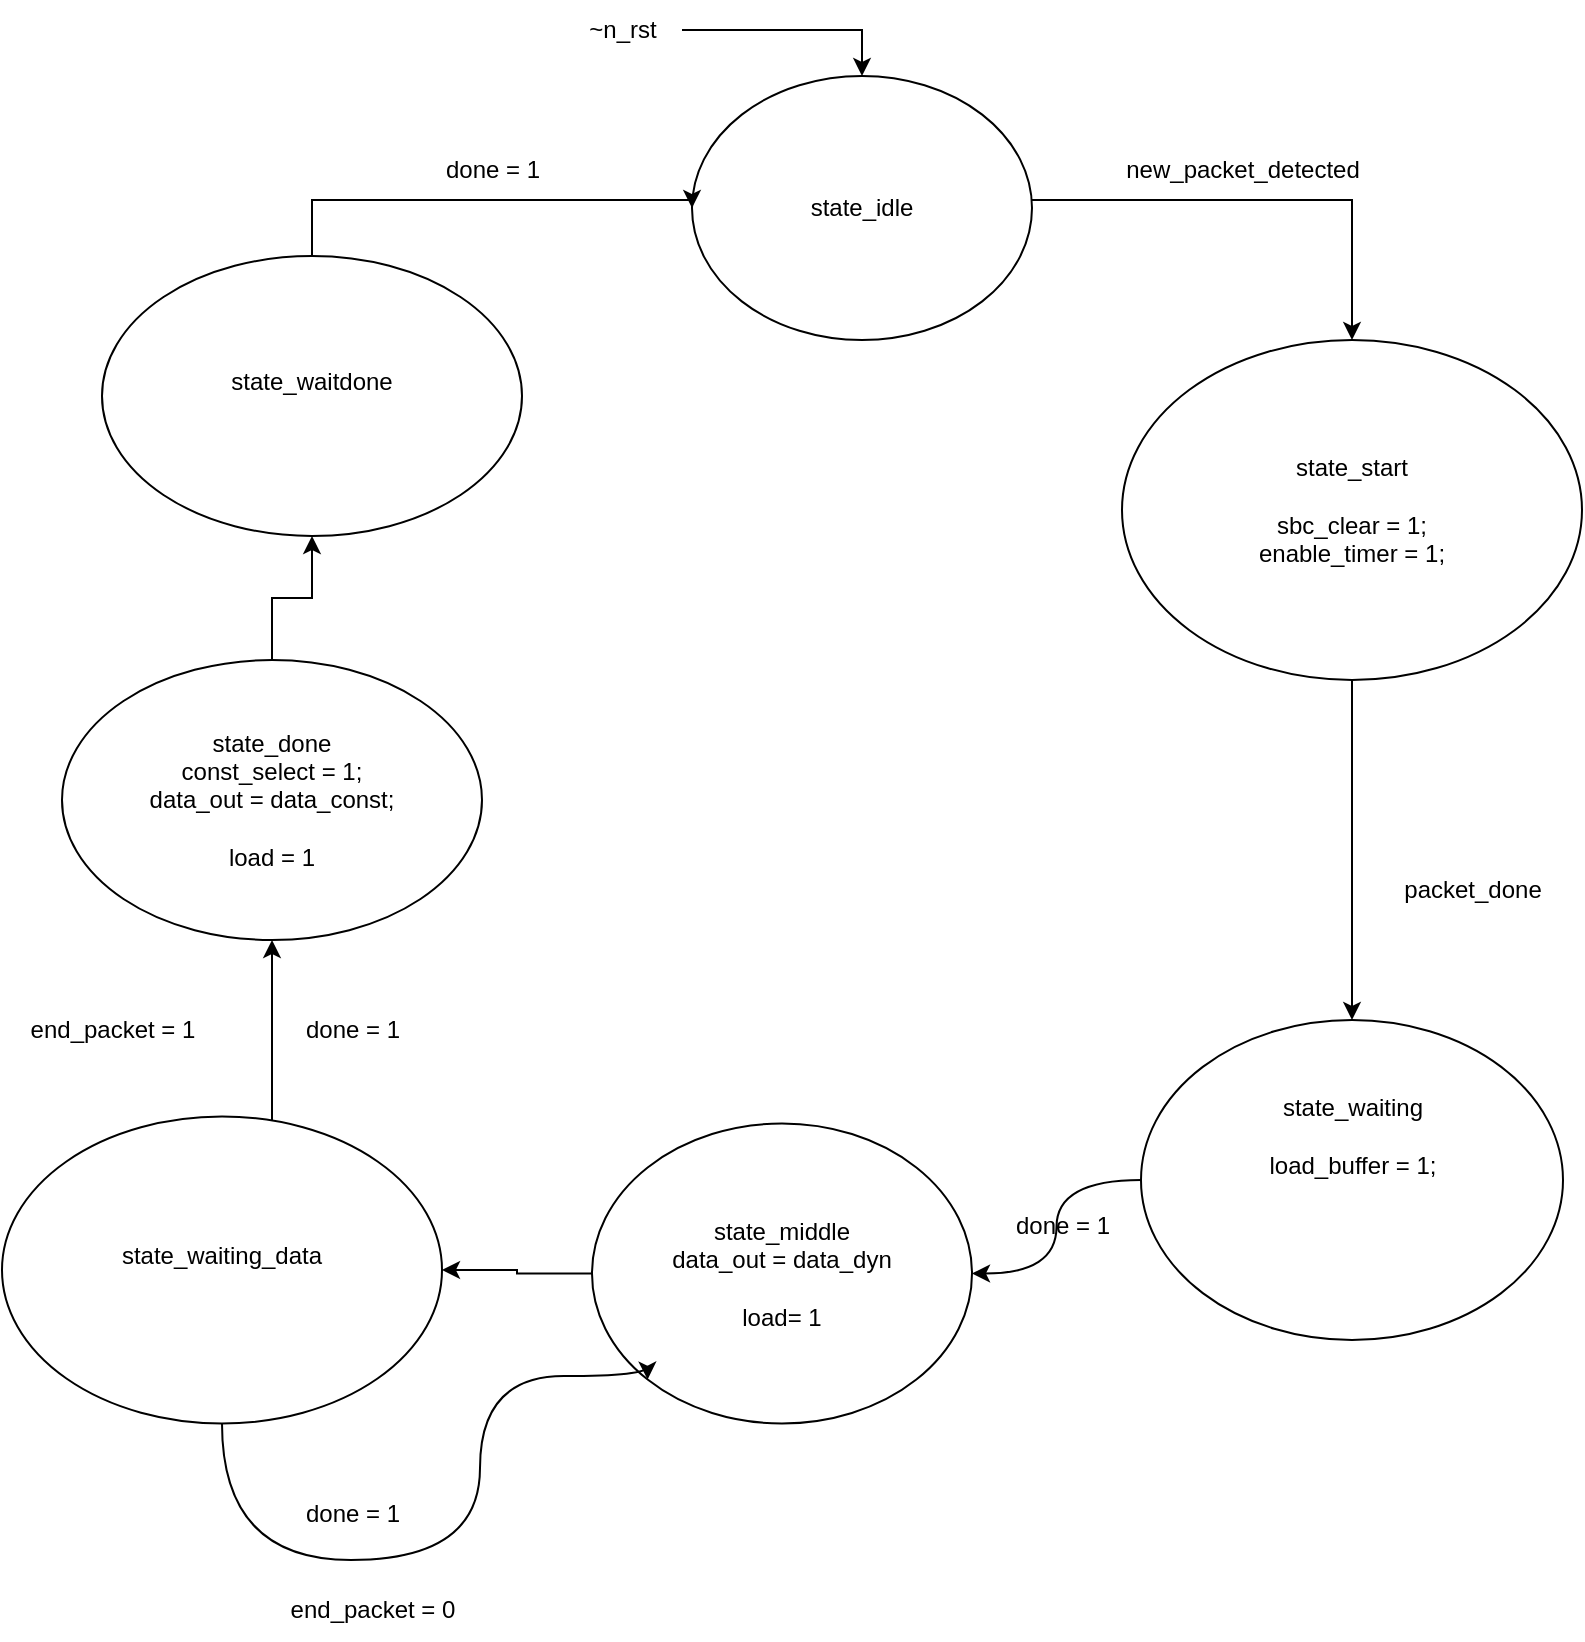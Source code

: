 <mxfile version="26.0.15">
  <diagram name="Page-1" id="uz-ISEkMkpy3JlYTRd4P">
    <mxGraphModel dx="3124" dy="840" grid="1" gridSize="10" guides="1" tooltips="1" connect="1" arrows="1" fold="1" page="1" pageScale="1" pageWidth="850" pageHeight="1100" math="0" shadow="0">
      <root>
        <mxCell id="0" />
        <mxCell id="1" parent="0" />
        <mxCell id="TmYf55Ae-JYS25pkBuSo-2" style="edgeStyle=orthogonalEdgeStyle;rounded=0;orthogonalLoop=1;jettySize=auto;html=1;entryX=0.5;entryY=0;entryDx=0;entryDy=0;verticalAlign=top;" edge="1" parent="1" source="TmYf55Ae-JYS25pkBuSo-3" target="TmYf55Ae-JYS25pkBuSo-5">
          <mxGeometry relative="1" as="geometry">
            <Array as="points">
              <mxPoint x="-385" y="130" />
            </Array>
          </mxGeometry>
        </mxCell>
        <mxCell id="TmYf55Ae-JYS25pkBuSo-3" value="state_idle" style="ellipse;whiteSpace=wrap;html=1;" vertex="1" parent="1">
          <mxGeometry x="-715" y="68" width="170" height="132" as="geometry" />
        </mxCell>
        <mxCell id="TmYf55Ae-JYS25pkBuSo-27" style="edgeStyle=orthogonalEdgeStyle;rounded=0;orthogonalLoop=1;jettySize=auto;html=1;exitX=0.5;exitY=1;exitDx=0;exitDy=0;entryX=0.5;entryY=0;entryDx=0;entryDy=0;" edge="1" parent="1" source="TmYf55Ae-JYS25pkBuSo-5" target="TmYf55Ae-JYS25pkBuSo-15">
          <mxGeometry relative="1" as="geometry" />
        </mxCell>
        <mxCell id="TmYf55Ae-JYS25pkBuSo-5" value="&lt;div&gt;state_start&lt;/div&gt;&lt;div&gt;&lt;br&gt;&lt;/div&gt;&lt;div&gt;sbc_clear = 1;&lt;/div&gt;&lt;div&gt;enable_timer = 1;&lt;/div&gt;" style="ellipse;whiteSpace=wrap;html=1;verticalAlign=middle;" vertex="1" parent="1">
          <mxGeometry x="-500" y="200" width="230" height="170" as="geometry" />
        </mxCell>
        <mxCell id="TmYf55Ae-JYS25pkBuSo-6" value="new_packet_detected" style="text;html=1;align=center;verticalAlign=middle;resizable=0;points=[];autosize=1;strokeColor=none;fillColor=none;" vertex="1" parent="1">
          <mxGeometry x="-510" y="100" width="140" height="30" as="geometry" />
        </mxCell>
        <mxCell id="TmYf55Ae-JYS25pkBuSo-7" style="edgeStyle=orthogonalEdgeStyle;rounded=0;orthogonalLoop=1;jettySize=auto;html=1;entryX=0.5;entryY=0;entryDx=0;entryDy=0;" edge="1" parent="1" source="TmYf55Ae-JYS25pkBuSo-8" target="TmYf55Ae-JYS25pkBuSo-3">
          <mxGeometry relative="1" as="geometry" />
        </mxCell>
        <mxCell id="TmYf55Ae-JYS25pkBuSo-8" value="~n_rst" style="text;html=1;align=center;verticalAlign=middle;resizable=0;points=[];autosize=1;strokeColor=none;fillColor=none;" vertex="1" parent="1">
          <mxGeometry x="-780" y="30" width="60" height="30" as="geometry" />
        </mxCell>
        <mxCell id="TmYf55Ae-JYS25pkBuSo-9" style="edgeStyle=orthogonalEdgeStyle;rounded=0;orthogonalLoop=1;jettySize=auto;html=1;entryX=1;entryY=0.5;entryDx=0;entryDy=0;" edge="1" parent="1" source="TmYf55Ae-JYS25pkBuSo-10" target="TmYf55Ae-JYS25pkBuSo-22">
          <mxGeometry relative="1" as="geometry" />
        </mxCell>
        <mxCell id="TmYf55Ae-JYS25pkBuSo-10" value="&lt;div&gt;state_middle&lt;/div&gt;&lt;div&gt;data_out = data_dyn&lt;/div&gt;&lt;div&gt;&lt;br&gt;&lt;/div&gt;&lt;div&gt;load= 1&lt;/div&gt;" style="ellipse;whiteSpace=wrap;html=1;verticalAlign=middle;" vertex="1" parent="1">
          <mxGeometry x="-765" y="591.75" width="190" height="150" as="geometry" />
        </mxCell>
        <mxCell id="TmYf55Ae-JYS25pkBuSo-11" value="end_packet = 1" style="text;html=1;align=center;verticalAlign=middle;resizable=0;points=[];autosize=1;strokeColor=none;fillColor=none;" vertex="1" parent="1">
          <mxGeometry x="-1060" y="530" width="110" height="30" as="geometry" />
        </mxCell>
        <mxCell id="TmYf55Ae-JYS25pkBuSo-12" style="edgeStyle=orthogonalEdgeStyle;rounded=0;orthogonalLoop=1;jettySize=auto;html=1;entryX=0.5;entryY=1;entryDx=0;entryDy=0;" edge="1" parent="1" source="TmYf55Ae-JYS25pkBuSo-13" target="TmYf55Ae-JYS25pkBuSo-17">
          <mxGeometry relative="1" as="geometry" />
        </mxCell>
        <mxCell id="TmYf55Ae-JYS25pkBuSo-13" value="&lt;div&gt;state_done&lt;/div&gt;&lt;div&gt;const_select = 1;&lt;/div&gt;&lt;div&gt;data_out = data_const;&lt;/div&gt;&lt;div&gt;&lt;br&gt;&lt;/div&gt;&lt;div&gt;load = 1&lt;/div&gt;" style="ellipse;whiteSpace=wrap;html=1;" vertex="1" parent="1">
          <mxGeometry x="-1030" y="360" width="210" height="140" as="geometry" />
        </mxCell>
        <mxCell id="TmYf55Ae-JYS25pkBuSo-14" style="edgeStyle=orthogonalEdgeStyle;rounded=0;orthogonalLoop=1;jettySize=auto;html=1;exitX=0;exitY=0.5;exitDx=0;exitDy=0;entryX=1;entryY=0.5;entryDx=0;entryDy=0;curved=1;" edge="1" parent="1" source="TmYf55Ae-JYS25pkBuSo-15" target="TmYf55Ae-JYS25pkBuSo-10">
          <mxGeometry relative="1" as="geometry" />
        </mxCell>
        <mxCell id="TmYf55Ae-JYS25pkBuSo-15" value="&lt;div&gt;state_waiting&lt;/div&gt;&lt;div&gt;&lt;br&gt;&lt;/div&gt;&lt;div&gt;load_buffer = 1;&lt;/div&gt;&lt;div&gt;&lt;br&gt;&lt;/div&gt;&lt;div&gt;&lt;br&gt;&lt;/div&gt;&lt;div&gt;&lt;br&gt;&lt;/div&gt;" style="ellipse;whiteSpace=wrap;html=1;verticalAlign=middle;" vertex="1" parent="1">
          <mxGeometry x="-490.5" y="540" width="211" height="160" as="geometry" />
        </mxCell>
        <mxCell id="TmYf55Ae-JYS25pkBuSo-16" style="edgeStyle=orthogonalEdgeStyle;rounded=0;orthogonalLoop=1;jettySize=auto;html=1;entryX=0;entryY=0.5;entryDx=0;entryDy=0;exitX=0.5;exitY=0;exitDx=0;exitDy=0;" edge="1" parent="1" source="TmYf55Ae-JYS25pkBuSo-17" target="TmYf55Ae-JYS25pkBuSo-3">
          <mxGeometry relative="1" as="geometry">
            <Array as="points">
              <mxPoint x="-905" y="130" />
            </Array>
          </mxGeometry>
        </mxCell>
        <mxCell id="TmYf55Ae-JYS25pkBuSo-17" value="&lt;div&gt;state_waitdone&lt;/div&gt;&lt;div&gt;&lt;br&gt;&lt;/div&gt;" style="ellipse;whiteSpace=wrap;html=1;" vertex="1" parent="1">
          <mxGeometry x="-1010" y="158" width="210" height="140" as="geometry" />
        </mxCell>
        <mxCell id="TmYf55Ae-JYS25pkBuSo-18" value="done = 1" style="text;html=1;align=center;verticalAlign=middle;resizable=0;points=[];autosize=1;strokeColor=none;fillColor=none;" vertex="1" parent="1">
          <mxGeometry x="-850" y="100" width="70" height="30" as="geometry" />
        </mxCell>
        <mxCell id="TmYf55Ae-JYS25pkBuSo-20" style="edgeStyle=orthogonalEdgeStyle;rounded=0;orthogonalLoop=1;jettySize=auto;html=1;entryX=0.5;entryY=1;entryDx=0;entryDy=0;" edge="1" parent="1" source="TmYf55Ae-JYS25pkBuSo-22" target="TmYf55Ae-JYS25pkBuSo-13">
          <mxGeometry relative="1" as="geometry">
            <Array as="points">
              <mxPoint x="-925" y="550" />
              <mxPoint x="-925" y="550" />
            </Array>
          </mxGeometry>
        </mxCell>
        <mxCell id="TmYf55Ae-JYS25pkBuSo-21" style="edgeStyle=orthogonalEdgeStyle;rounded=0;orthogonalLoop=1;jettySize=auto;html=1;entryX=0;entryY=1;entryDx=0;entryDy=0;curved=1;" edge="1" parent="1" source="TmYf55Ae-JYS25pkBuSo-22" target="TmYf55Ae-JYS25pkBuSo-10">
          <mxGeometry relative="1" as="geometry">
            <Array as="points">
              <mxPoint x="-950" y="810" />
              <mxPoint x="-821" y="810" />
              <mxPoint x="-821" y="718" />
            </Array>
          </mxGeometry>
        </mxCell>
        <mxCell id="TmYf55Ae-JYS25pkBuSo-22" value="&lt;div&gt;state_waiting_data&lt;/div&gt;&lt;div&gt;&lt;br&gt;&lt;/div&gt;" style="ellipse;whiteSpace=wrap;html=1;" vertex="1" parent="1">
          <mxGeometry x="-1060" y="588.25" width="220" height="153.5" as="geometry" />
        </mxCell>
        <mxCell id="TmYf55Ae-JYS25pkBuSo-23" value="end_packet = 0" style="text;html=1;align=center;verticalAlign=middle;resizable=0;points=[];autosize=1;strokeColor=none;fillColor=none;" vertex="1" parent="1">
          <mxGeometry x="-930" y="820" width="110" height="30" as="geometry" />
        </mxCell>
        <mxCell id="TmYf55Ae-JYS25pkBuSo-24" value="done = 1" style="text;html=1;align=center;verticalAlign=middle;resizable=0;points=[];autosize=1;strokeColor=none;fillColor=none;" vertex="1" parent="1">
          <mxGeometry x="-565" y="628" width="70" height="30" as="geometry" />
        </mxCell>
        <mxCell id="TmYf55Ae-JYS25pkBuSo-25" value="done = 1" style="text;html=1;align=center;verticalAlign=middle;resizable=0;points=[];autosize=1;strokeColor=none;fillColor=none;" vertex="1" parent="1">
          <mxGeometry x="-920" y="530" width="70" height="30" as="geometry" />
        </mxCell>
        <mxCell id="TmYf55Ae-JYS25pkBuSo-26" value="done = 1" style="text;html=1;align=center;verticalAlign=middle;resizable=0;points=[];autosize=1;strokeColor=none;fillColor=none;" vertex="1" parent="1">
          <mxGeometry x="-920" y="772" width="70" height="30" as="geometry" />
        </mxCell>
        <mxCell id="TmYf55Ae-JYS25pkBuSo-28" value="packet_done" style="text;html=1;align=center;verticalAlign=middle;resizable=0;points=[];autosize=1;strokeColor=none;fillColor=none;" vertex="1" parent="1">
          <mxGeometry x="-370" y="460" width="90" height="30" as="geometry" />
        </mxCell>
      </root>
    </mxGraphModel>
  </diagram>
</mxfile>
